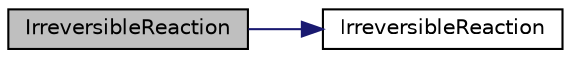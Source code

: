 digraph "IrreversibleReaction"
{
  bgcolor="transparent";
  edge [fontname="Helvetica",fontsize="10",labelfontname="Helvetica",labelfontsize="10"];
  node [fontname="Helvetica",fontsize="10",shape=record];
  rankdir="LR";
  Node1 [label="IrreversibleReaction",height=0.2,width=0.4,color="black", fillcolor="grey75", style="filled", fontcolor="black"];
  Node1 -> Node2 [color="midnightblue",fontsize="10",style="solid",fontname="Helvetica"];
  Node2 [label="IrreversibleReaction",height=0.2,width=0.4,color="black",URL="$a01189.html#aa4ffea197d42a6120d594d7d16c0ee4b",tooltip="Construct from components. "];
}
